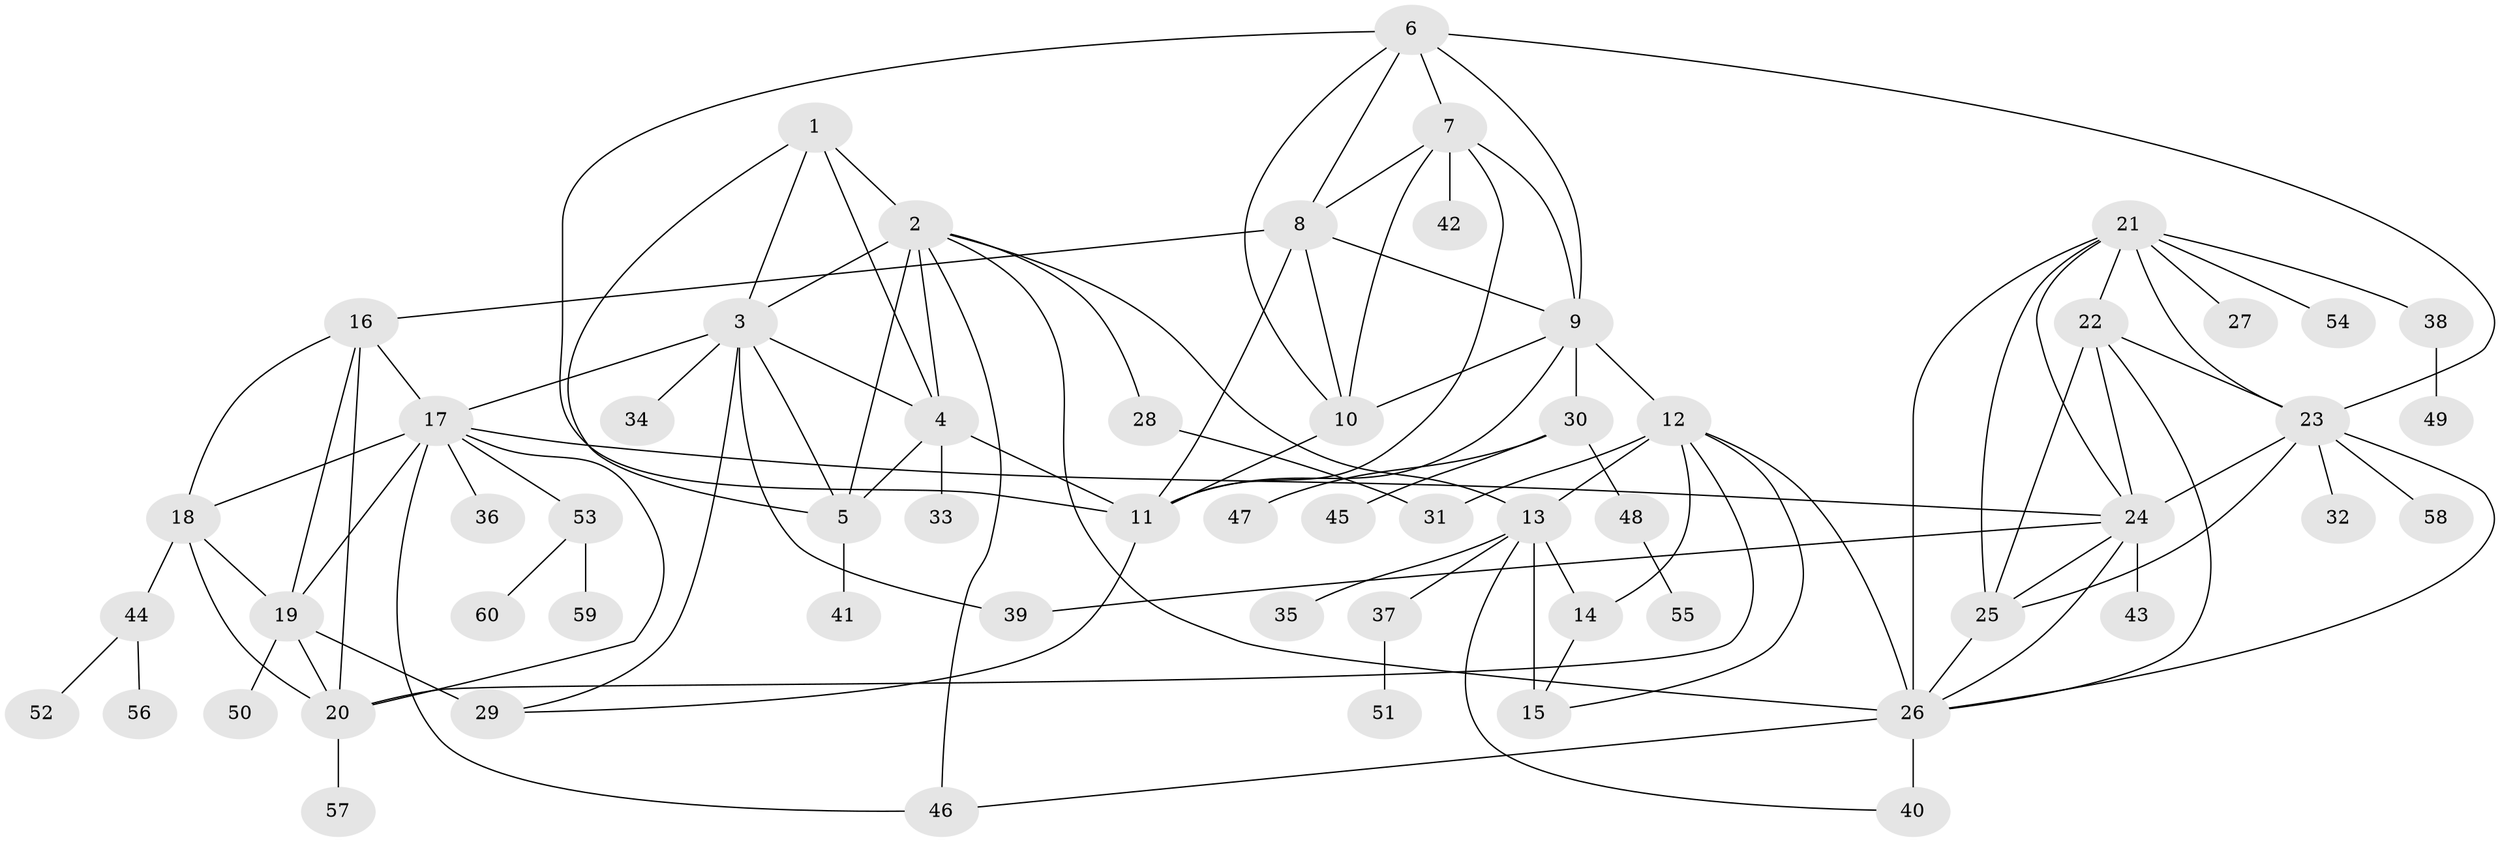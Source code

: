 // original degree distribution, {6: 0.041666666666666664, 7: 0.05, 11: 0.008333333333333333, 9: 0.03333333333333333, 8: 0.041666666666666664, 10: 0.03333333333333333, 5: 0.025, 14: 0.008333333333333333, 12: 0.008333333333333333, 2: 0.15, 4: 0.03333333333333333, 1: 0.5416666666666666, 3: 0.025}
// Generated by graph-tools (version 1.1) at 2025/43/03/06/25 01:43:21]
// undirected, 60 vertices, 107 edges
graph export_dot {
graph [start="1"]
  node [color=gray90,style=filled];
  1;
  2;
  3;
  4;
  5;
  6;
  7;
  8;
  9;
  10;
  11;
  12;
  13;
  14;
  15;
  16;
  17;
  18;
  19;
  20;
  21;
  22;
  23;
  24;
  25;
  26;
  27;
  28;
  29;
  30;
  31;
  32;
  33;
  34;
  35;
  36;
  37;
  38;
  39;
  40;
  41;
  42;
  43;
  44;
  45;
  46;
  47;
  48;
  49;
  50;
  51;
  52;
  53;
  54;
  55;
  56;
  57;
  58;
  59;
  60;
  1 -- 2 [weight=2.0];
  1 -- 3 [weight=1.0];
  1 -- 4 [weight=1.0];
  1 -- 5 [weight=1.0];
  2 -- 3 [weight=2.0];
  2 -- 4 [weight=2.0];
  2 -- 5 [weight=2.0];
  2 -- 13 [weight=1.0];
  2 -- 26 [weight=1.0];
  2 -- 28 [weight=1.0];
  2 -- 46 [weight=1.0];
  3 -- 4 [weight=1.0];
  3 -- 5 [weight=1.0];
  3 -- 17 [weight=1.0];
  3 -- 29 [weight=1.0];
  3 -- 34 [weight=1.0];
  3 -- 39 [weight=2.0];
  4 -- 5 [weight=1.0];
  4 -- 11 [weight=1.0];
  4 -- 33 [weight=2.0];
  5 -- 41 [weight=3.0];
  6 -- 7 [weight=1.0];
  6 -- 8 [weight=1.0];
  6 -- 9 [weight=1.0];
  6 -- 10 [weight=1.0];
  6 -- 11 [weight=1.0];
  6 -- 23 [weight=1.0];
  7 -- 8 [weight=1.0];
  7 -- 9 [weight=1.0];
  7 -- 10 [weight=1.0];
  7 -- 11 [weight=1.0];
  7 -- 42 [weight=2.0];
  8 -- 9 [weight=1.0];
  8 -- 10 [weight=1.0];
  8 -- 11 [weight=2.0];
  8 -- 16 [weight=1.0];
  9 -- 10 [weight=1.0];
  9 -- 11 [weight=1.0];
  9 -- 12 [weight=1.0];
  9 -- 30 [weight=3.0];
  10 -- 11 [weight=1.0];
  11 -- 29 [weight=1.0];
  12 -- 13 [weight=3.0];
  12 -- 14 [weight=1.0];
  12 -- 15 [weight=1.0];
  12 -- 20 [weight=1.0];
  12 -- 26 [weight=1.0];
  12 -- 31 [weight=1.0];
  13 -- 14 [weight=3.0];
  13 -- 15 [weight=5.0];
  13 -- 35 [weight=1.0];
  13 -- 37 [weight=1.0];
  13 -- 40 [weight=1.0];
  14 -- 15 [weight=1.0];
  16 -- 17 [weight=2.0];
  16 -- 18 [weight=2.0];
  16 -- 19 [weight=2.0];
  16 -- 20 [weight=2.0];
  17 -- 18 [weight=1.0];
  17 -- 19 [weight=1.0];
  17 -- 20 [weight=1.0];
  17 -- 24 [weight=1.0];
  17 -- 36 [weight=4.0];
  17 -- 46 [weight=1.0];
  17 -- 53 [weight=1.0];
  18 -- 19 [weight=1.0];
  18 -- 20 [weight=1.0];
  18 -- 44 [weight=1.0];
  19 -- 20 [weight=1.0];
  19 -- 29 [weight=3.0];
  19 -- 50 [weight=1.0];
  20 -- 57 [weight=1.0];
  21 -- 22 [weight=1.0];
  21 -- 23 [weight=1.0];
  21 -- 24 [weight=1.0];
  21 -- 25 [weight=1.0];
  21 -- 26 [weight=1.0];
  21 -- 27 [weight=1.0];
  21 -- 38 [weight=1.0];
  21 -- 54 [weight=1.0];
  22 -- 23 [weight=1.0];
  22 -- 24 [weight=1.0];
  22 -- 25 [weight=2.0];
  22 -- 26 [weight=1.0];
  23 -- 24 [weight=1.0];
  23 -- 25 [weight=1.0];
  23 -- 26 [weight=1.0];
  23 -- 32 [weight=1.0];
  23 -- 58 [weight=1.0];
  24 -- 25 [weight=1.0];
  24 -- 26 [weight=1.0];
  24 -- 39 [weight=2.0];
  24 -- 43 [weight=1.0];
  25 -- 26 [weight=1.0];
  26 -- 40 [weight=3.0];
  26 -- 46 [weight=1.0];
  28 -- 31 [weight=2.0];
  30 -- 45 [weight=1.0];
  30 -- 47 [weight=1.0];
  30 -- 48 [weight=1.0];
  37 -- 51 [weight=1.0];
  38 -- 49 [weight=1.0];
  44 -- 52 [weight=1.0];
  44 -- 56 [weight=1.0];
  48 -- 55 [weight=1.0];
  53 -- 59 [weight=1.0];
  53 -- 60 [weight=1.0];
}
